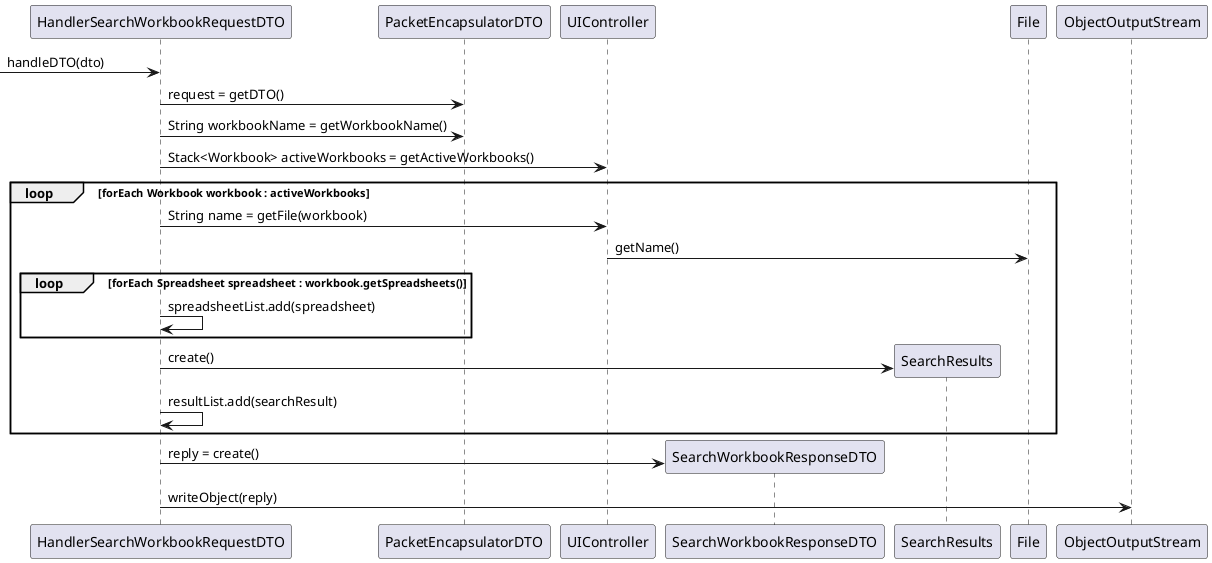 @startuml ipc03_2_design3.png
skinparam packageStyle rect
skinparam defaultFontName FG Virgil
skinparam shadowing false

participant "HandlerSearchWorkbookRequestDTO" as handlerDTO
participant "PacketEncapsulatorDTO" as packet
participant "UIController" as uiController
participant "SearchWorkbookResponseDTO" as resDTO
participant "SearchResults" as sresults
participant "File" as file
participant "ObjectOutputStream" as oos

-> handlerDTO : handleDTO(dto)
handlerDTO -> packet : request = getDTO()
handlerDTO -> packet : String workbookName = getWorkbookName()
handlerDTO -> uiController : Stack<Workbook> activeWorkbooks = getActiveWorkbooks()
loop forEach Workbook workbook : activeWorkbooks
handlerDTO -> uiController : String name = getFile(workbook)
uiController -> file : getName()
loop forEach Spreadsheet spreadsheet : workbook.getSpreadsheets()
handlerDTO -> handlerDTO : spreadsheetList.add(spreadsheet)
end
create sresults
handlerDTO -> sresults : create()
handlerDTO -> handlerDTO : resultList.add(searchResult)
end
create resDTO
handlerDTO -> resDTO : reply = create()
handlerDTO -> oos : writeObject(reply)

@enduml
